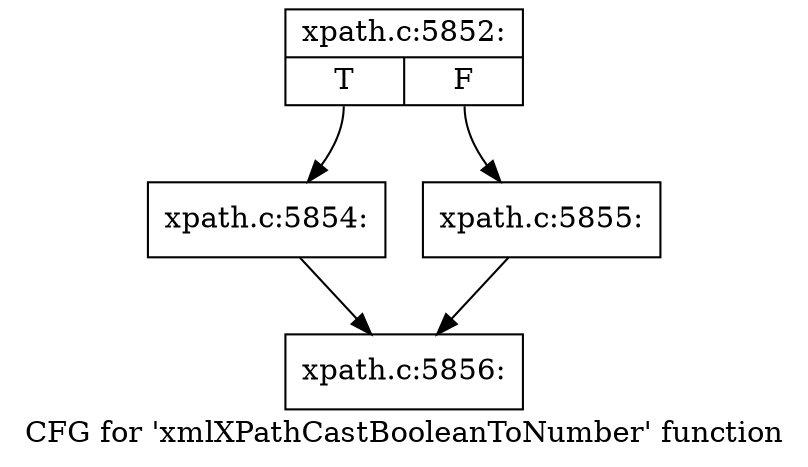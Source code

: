 digraph "CFG for 'xmlXPathCastBooleanToNumber' function" {
	label="CFG for 'xmlXPathCastBooleanToNumber' function";

	Node0x48df880 [shape=record,label="{xpath.c:5852:|{<s0>T|<s1>F}}"];
	Node0x48df880:s0 -> Node0x48e2160;
	Node0x48df880:s1 -> Node0x48e21b0;
	Node0x48e2160 [shape=record,label="{xpath.c:5854:}"];
	Node0x48e2160 -> Node0x48e2280;
	Node0x48e21b0 [shape=record,label="{xpath.c:5855:}"];
	Node0x48e21b0 -> Node0x48e2280;
	Node0x48e2280 [shape=record,label="{xpath.c:5856:}"];
}
